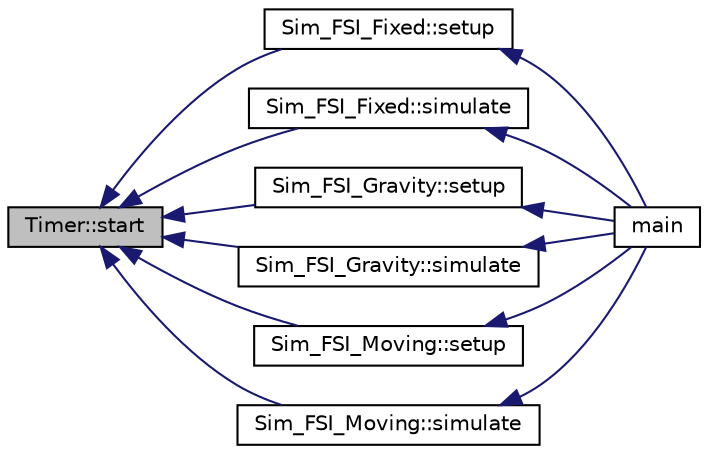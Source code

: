 digraph "Timer::start"
{
  edge [fontname="Helvetica",fontsize="10",labelfontname="Helvetica",labelfontsize="10"];
  node [fontname="Helvetica",fontsize="10",shape=record];
  rankdir="LR";
  Node1 [label="Timer::start",height=0.2,width=0.4,color="black", fillcolor="grey75", style="filled", fontcolor="black"];
  Node1 -> Node2 [dir="back",color="midnightblue",fontsize="10",style="solid"];
  Node2 [label="Sim_FSI_Fixed::setup",height=0.2,width=0.4,color="black", fillcolor="white", style="filled",URL="$class_sim___f_s_i___fixed.html#a9da9f0d775b05a9a9c77003914af307c"];
  Node2 -> Node3 [dir="back",color="midnightblue",fontsize="10",style="solid"];
  Node3 [label="main",height=0.2,width=0.4,color="black", fillcolor="white", style="filled",URL="$main_8cpp.html#a217dbf8b442f20279ea00b898af96f52"];
  Node1 -> Node4 [dir="back",color="midnightblue",fontsize="10",style="solid"];
  Node4 [label="Sim_FSI_Fixed::simulate",height=0.2,width=0.4,color="black", fillcolor="white", style="filled",URL="$class_sim___f_s_i___fixed.html#a1e37b29e07ddd05ae1f0c2be321e9bb2"];
  Node4 -> Node3 [dir="back",color="midnightblue",fontsize="10",style="solid"];
  Node1 -> Node5 [dir="back",color="midnightblue",fontsize="10",style="solid"];
  Node5 [label="Sim_FSI_Gravity::setup",height=0.2,width=0.4,color="black", fillcolor="white", style="filled",URL="$class_sim___f_s_i___gravity.html#a953c04bca39f4c6ace76c307aa00b097"];
  Node5 -> Node3 [dir="back",color="midnightblue",fontsize="10",style="solid"];
  Node1 -> Node6 [dir="back",color="midnightblue",fontsize="10",style="solid"];
  Node6 [label="Sim_FSI_Gravity::simulate",height=0.2,width=0.4,color="black", fillcolor="white", style="filled",URL="$class_sim___f_s_i___gravity.html#add86d6f52de51511f0bb93714fc504c4"];
  Node6 -> Node3 [dir="back",color="midnightblue",fontsize="10",style="solid"];
  Node1 -> Node7 [dir="back",color="midnightblue",fontsize="10",style="solid"];
  Node7 [label="Sim_FSI_Moving::setup",height=0.2,width=0.4,color="black", fillcolor="white", style="filled",URL="$class_sim___f_s_i___moving.html#a0e8ff3c8d37dfa22c3d696c526a14ad8"];
  Node7 -> Node3 [dir="back",color="midnightblue",fontsize="10",style="solid"];
  Node1 -> Node8 [dir="back",color="midnightblue",fontsize="10",style="solid"];
  Node8 [label="Sim_FSI_Moving::simulate",height=0.2,width=0.4,color="black", fillcolor="white", style="filled",URL="$class_sim___f_s_i___moving.html#ae20d894ac95fb1e13de88147a8bc1b3e"];
  Node8 -> Node3 [dir="back",color="midnightblue",fontsize="10",style="solid"];
}
